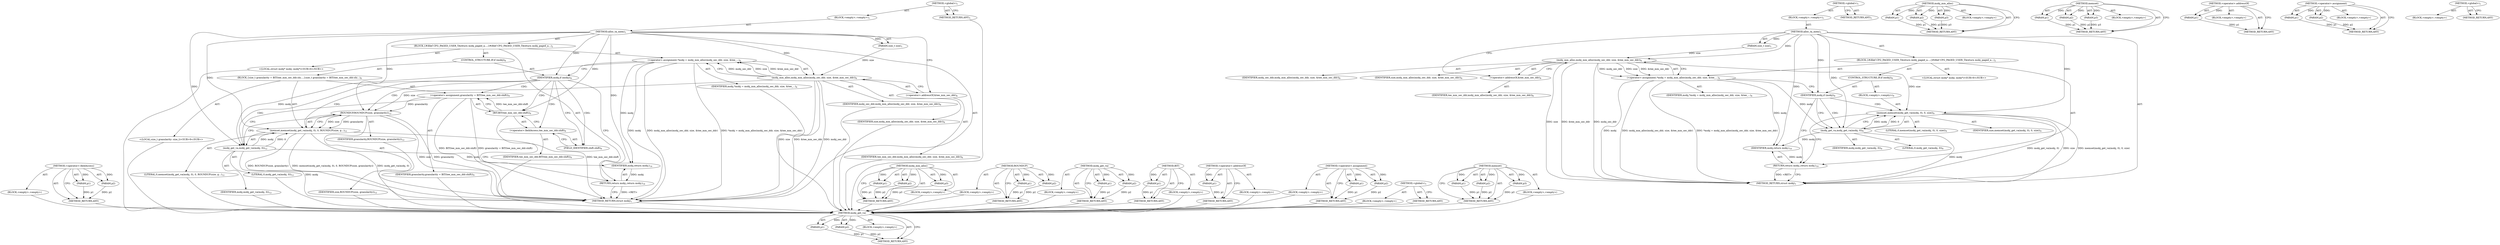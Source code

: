 digraph "memset" {
vulnerable_74 [label=<(METHOD,mobj_get_va)>];
vulnerable_75 [label=<(PARAM,p1)>];
vulnerable_76 [label=<(PARAM,p2)>];
vulnerable_77 [label=<(BLOCK,&lt;empty&gt;,&lt;empty&gt;)>];
vulnerable_78 [label=<(METHOD_RETURN,ANY)>];
vulnerable_6 [label=<(METHOD,&lt;global&gt;)<SUB>1</SUB>>];
vulnerable_7 [label=<(BLOCK,&lt;empty&gt;,&lt;empty&gt;)<SUB>1</SUB>>];
vulnerable_8 [label=<(METHOD,alloc_ta_mem)<SUB>1</SUB>>];
vulnerable_9 [label=<(PARAM,size_t size)<SUB>1</SUB>>];
vulnerable_10 [label=<(BLOCK,{
#ifdef CFG_PAGED_USER_TA
	return mobj_paged_a...,{
#ifdef CFG_PAGED_USER_TA
	return mobj_paged_a...)<SUB>2</SUB>>];
vulnerable_11 [label="<(LOCAL,struct mobj* mobj: mobj*)<SUB>6</SUB>>"];
vulnerable_12 [label=<(&lt;operator&gt;.assignment,*mobj = mobj_mm_alloc(mobj_sec_ddr, size, &amp;tee_...)<SUB>6</SUB>>];
vulnerable_13 [label=<(IDENTIFIER,mobj,*mobj = mobj_mm_alloc(mobj_sec_ddr, size, &amp;tee_...)<SUB>6</SUB>>];
vulnerable_14 [label=<(mobj_mm_alloc,mobj_mm_alloc(mobj_sec_ddr, size, &amp;tee_mm_sec_ddr))<SUB>6</SUB>>];
vulnerable_15 [label=<(IDENTIFIER,mobj_sec_ddr,mobj_mm_alloc(mobj_sec_ddr, size, &amp;tee_mm_sec_ddr))<SUB>6</SUB>>];
vulnerable_16 [label=<(IDENTIFIER,size,mobj_mm_alloc(mobj_sec_ddr, size, &amp;tee_mm_sec_ddr))<SUB>6</SUB>>];
vulnerable_17 [label=<(&lt;operator&gt;.addressOf,&amp;tee_mm_sec_ddr)<SUB>6</SUB>>];
vulnerable_18 [label=<(IDENTIFIER,tee_mm_sec_ddr,mobj_mm_alloc(mobj_sec_ddr, size, &amp;tee_mm_sec_ddr))<SUB>6</SUB>>];
vulnerable_19 [label=<(CONTROL_STRUCTURE,IF,if (mobj))<SUB>8</SUB>>];
vulnerable_20 [label=<(IDENTIFIER,mobj,if (mobj))<SUB>8</SUB>>];
vulnerable_21 [label=<(BLOCK,&lt;empty&gt;,&lt;empty&gt;)<SUB>9</SUB>>];
vulnerable_22 [label=<(memset,memset(mobj_get_va(mobj, 0), 0, size))<SUB>9</SUB>>];
vulnerable_23 [label=<(mobj_get_va,mobj_get_va(mobj, 0))<SUB>9</SUB>>];
vulnerable_24 [label=<(IDENTIFIER,mobj,mobj_get_va(mobj, 0))<SUB>9</SUB>>];
vulnerable_25 [label=<(LITERAL,0,mobj_get_va(mobj, 0))<SUB>9</SUB>>];
vulnerable_26 [label=<(LITERAL,0,memset(mobj_get_va(mobj, 0), 0, size))<SUB>9</SUB>>];
vulnerable_27 [label=<(IDENTIFIER,size,memset(mobj_get_va(mobj, 0), 0, size))<SUB>9</SUB>>];
vulnerable_28 [label=<(RETURN,return mobj;,return mobj;)<SUB>10</SUB>>];
vulnerable_29 [label=<(IDENTIFIER,mobj,return mobj;)<SUB>10</SUB>>];
vulnerable_30 [label=<(METHOD_RETURN,struct mobj)<SUB>1</SUB>>];
vulnerable_32 [label=<(METHOD_RETURN,ANY)<SUB>1</SUB>>];
vulnerable_58 [label=<(METHOD,mobj_mm_alloc)>];
vulnerable_59 [label=<(PARAM,p1)>];
vulnerable_60 [label=<(PARAM,p2)>];
vulnerable_61 [label=<(PARAM,p3)>];
vulnerable_62 [label=<(BLOCK,&lt;empty&gt;,&lt;empty&gt;)>];
vulnerable_63 [label=<(METHOD_RETURN,ANY)>];
vulnerable_68 [label=<(METHOD,memset)>];
vulnerable_69 [label=<(PARAM,p1)>];
vulnerable_70 [label=<(PARAM,p2)>];
vulnerable_71 [label=<(PARAM,p3)>];
vulnerable_72 [label=<(BLOCK,&lt;empty&gt;,&lt;empty&gt;)>];
vulnerable_73 [label=<(METHOD_RETURN,ANY)>];
vulnerable_64 [label=<(METHOD,&lt;operator&gt;.addressOf)>];
vulnerable_65 [label=<(PARAM,p1)>];
vulnerable_66 [label=<(BLOCK,&lt;empty&gt;,&lt;empty&gt;)>];
vulnerable_67 [label=<(METHOD_RETURN,ANY)>];
vulnerable_53 [label=<(METHOD,&lt;operator&gt;.assignment)>];
vulnerable_54 [label=<(PARAM,p1)>];
vulnerable_55 [label=<(PARAM,p2)>];
vulnerable_56 [label=<(BLOCK,&lt;empty&gt;,&lt;empty&gt;)>];
vulnerable_57 [label=<(METHOD_RETURN,ANY)>];
vulnerable_47 [label=<(METHOD,&lt;global&gt;)<SUB>1</SUB>>];
vulnerable_48 [label=<(BLOCK,&lt;empty&gt;,&lt;empty&gt;)>];
vulnerable_49 [label=<(METHOD_RETURN,ANY)>];
fixed_81 [label=<(METHOD,&lt;operator&gt;.fieldAccess)>];
fixed_82 [label=<(PARAM,p1)>];
fixed_83 [label=<(PARAM,p2)>];
fixed_84 [label=<(BLOCK,&lt;empty&gt;,&lt;empty&gt;)>];
fixed_85 [label=<(METHOD_RETURN,ANY)>];
fixed_6 [label=<(METHOD,&lt;global&gt;)<SUB>1</SUB>>];
fixed_7 [label=<(BLOCK,&lt;empty&gt;,&lt;empty&gt;)<SUB>1</SUB>>];
fixed_8 [label=<(METHOD,alloc_ta_mem)<SUB>1</SUB>>];
fixed_9 [label=<(PARAM,size_t size)<SUB>1</SUB>>];
fixed_10 [label=<(BLOCK,{
#ifdef CFG_PAGED_USER_TA
	return mobj_paged_a...,{
#ifdef CFG_PAGED_USER_TA
	return mobj_paged_a...)<SUB>2</SUB>>];
fixed_11 [label="<(LOCAL,struct mobj* mobj: mobj*)<SUB>6</SUB>>"];
fixed_12 [label=<(&lt;operator&gt;.assignment,*mobj = mobj_mm_alloc(mobj_sec_ddr, size, &amp;tee_...)<SUB>6</SUB>>];
fixed_13 [label=<(IDENTIFIER,mobj,*mobj = mobj_mm_alloc(mobj_sec_ddr, size, &amp;tee_...)<SUB>6</SUB>>];
fixed_14 [label=<(mobj_mm_alloc,mobj_mm_alloc(mobj_sec_ddr, size, &amp;tee_mm_sec_ddr))<SUB>6</SUB>>];
fixed_15 [label=<(IDENTIFIER,mobj_sec_ddr,mobj_mm_alloc(mobj_sec_ddr, size, &amp;tee_mm_sec_ddr))<SUB>6</SUB>>];
fixed_16 [label=<(IDENTIFIER,size,mobj_mm_alloc(mobj_sec_ddr, size, &amp;tee_mm_sec_ddr))<SUB>6</SUB>>];
fixed_17 [label=<(&lt;operator&gt;.addressOf,&amp;tee_mm_sec_ddr)<SUB>6</SUB>>];
fixed_18 [label=<(IDENTIFIER,tee_mm_sec_ddr,mobj_mm_alloc(mobj_sec_ddr, size, &amp;tee_mm_sec_ddr))<SUB>6</SUB>>];
fixed_19 [label=<(CONTROL_STRUCTURE,IF,if (mobj))<SUB>8</SUB>>];
fixed_20 [label=<(IDENTIFIER,mobj,if (mobj))<SUB>8</SUB>>];
fixed_21 [label=<(BLOCK,{
		size_t granularity = BIT(tee_mm_sec_ddr.shi...,{
		size_t granularity = BIT(tee_mm_sec_ddr.shi...)<SUB>8</SUB>>];
fixed_22 [label="<(LOCAL,size_t granularity: size_t)<SUB>9</SUB>>"];
fixed_23 [label=<(&lt;operator&gt;.assignment,granularity = BIT(tee_mm_sec_ddr.shift))<SUB>9</SUB>>];
fixed_24 [label=<(IDENTIFIER,granularity,granularity = BIT(tee_mm_sec_ddr.shift))<SUB>9</SUB>>];
fixed_25 [label=<(BIT,BIT(tee_mm_sec_ddr.shift))<SUB>9</SUB>>];
fixed_26 [label=<(&lt;operator&gt;.fieldAccess,tee_mm_sec_ddr.shift)<SUB>9</SUB>>];
fixed_27 [label=<(IDENTIFIER,tee_mm_sec_ddr,BIT(tee_mm_sec_ddr.shift))<SUB>9</SUB>>];
fixed_28 [label=<(FIELD_IDENTIFIER,shift,shift)<SUB>9</SUB>>];
fixed_29 [label=<(memset,memset(mobj_get_va(mobj, 0), 0, ROUNDUP(size, g...)<SUB>12</SUB>>];
fixed_30 [label=<(mobj_get_va,mobj_get_va(mobj, 0))<SUB>12</SUB>>];
fixed_31 [label=<(IDENTIFIER,mobj,mobj_get_va(mobj, 0))<SUB>12</SUB>>];
fixed_32 [label=<(LITERAL,0,mobj_get_va(mobj, 0))<SUB>12</SUB>>];
fixed_33 [label=<(LITERAL,0,memset(mobj_get_va(mobj, 0), 0, ROUNDUP(size, g...)<SUB>12</SUB>>];
fixed_34 [label=<(ROUNDUP,ROUNDUP(size, granularity))<SUB>12</SUB>>];
fixed_35 [label=<(IDENTIFIER,size,ROUNDUP(size, granularity))<SUB>12</SUB>>];
fixed_36 [label=<(IDENTIFIER,granularity,ROUNDUP(size, granularity))<SUB>12</SUB>>];
fixed_37 [label=<(RETURN,return mobj;,return mobj;)<SUB>14</SUB>>];
fixed_38 [label=<(IDENTIFIER,mobj,return mobj;)<SUB>14</SUB>>];
fixed_39 [label=<(METHOD_RETURN,struct mobj)<SUB>1</SUB>>];
fixed_41 [label=<(METHOD_RETURN,ANY)<SUB>1</SUB>>];
fixed_67 [label=<(METHOD,mobj_mm_alloc)>];
fixed_68 [label=<(PARAM,p1)>];
fixed_69 [label=<(PARAM,p2)>];
fixed_70 [label=<(PARAM,p3)>];
fixed_71 [label=<(BLOCK,&lt;empty&gt;,&lt;empty&gt;)>];
fixed_72 [label=<(METHOD_RETURN,ANY)>];
fixed_97 [label=<(METHOD,ROUNDUP)>];
fixed_98 [label=<(PARAM,p1)>];
fixed_99 [label=<(PARAM,p2)>];
fixed_100 [label=<(BLOCK,&lt;empty&gt;,&lt;empty&gt;)>];
fixed_101 [label=<(METHOD_RETURN,ANY)>];
fixed_92 [label=<(METHOD,mobj_get_va)>];
fixed_93 [label=<(PARAM,p1)>];
fixed_94 [label=<(PARAM,p2)>];
fixed_95 [label=<(BLOCK,&lt;empty&gt;,&lt;empty&gt;)>];
fixed_96 [label=<(METHOD_RETURN,ANY)>];
fixed_77 [label=<(METHOD,BIT)>];
fixed_78 [label=<(PARAM,p1)>];
fixed_79 [label=<(BLOCK,&lt;empty&gt;,&lt;empty&gt;)>];
fixed_80 [label=<(METHOD_RETURN,ANY)>];
fixed_73 [label=<(METHOD,&lt;operator&gt;.addressOf)>];
fixed_74 [label=<(PARAM,p1)>];
fixed_75 [label=<(BLOCK,&lt;empty&gt;,&lt;empty&gt;)>];
fixed_76 [label=<(METHOD_RETURN,ANY)>];
fixed_62 [label=<(METHOD,&lt;operator&gt;.assignment)>];
fixed_63 [label=<(PARAM,p1)>];
fixed_64 [label=<(PARAM,p2)>];
fixed_65 [label=<(BLOCK,&lt;empty&gt;,&lt;empty&gt;)>];
fixed_66 [label=<(METHOD_RETURN,ANY)>];
fixed_56 [label=<(METHOD,&lt;global&gt;)<SUB>1</SUB>>];
fixed_57 [label=<(BLOCK,&lt;empty&gt;,&lt;empty&gt;)>];
fixed_58 [label=<(METHOD_RETURN,ANY)>];
fixed_86 [label=<(METHOD,memset)>];
fixed_87 [label=<(PARAM,p1)>];
fixed_88 [label=<(PARAM,p2)>];
fixed_89 [label=<(PARAM,p3)>];
fixed_90 [label=<(BLOCK,&lt;empty&gt;,&lt;empty&gt;)>];
fixed_91 [label=<(METHOD_RETURN,ANY)>];
vulnerable_74 -> vulnerable_75  [key=0, label="AST: "];
vulnerable_74 -> vulnerable_75  [key=1, label="DDG: "];
vulnerable_74 -> vulnerable_77  [key=0, label="AST: "];
vulnerable_74 -> vulnerable_76  [key=0, label="AST: "];
vulnerable_74 -> vulnerable_76  [key=1, label="DDG: "];
vulnerable_74 -> vulnerable_78  [key=0, label="AST: "];
vulnerable_74 -> vulnerable_78  [key=1, label="CFG: "];
vulnerable_75 -> vulnerable_78  [key=0, label="DDG: p1"];
vulnerable_76 -> vulnerable_78  [key=0, label="DDG: p2"];
vulnerable_6 -> vulnerable_7  [key=0, label="AST: "];
vulnerable_6 -> vulnerable_32  [key=0, label="AST: "];
vulnerable_6 -> vulnerable_32  [key=1, label="CFG: "];
vulnerable_7 -> vulnerable_8  [key=0, label="AST: "];
vulnerable_8 -> vulnerable_9  [key=0, label="AST: "];
vulnerable_8 -> vulnerable_9  [key=1, label="DDG: "];
vulnerable_8 -> vulnerable_10  [key=0, label="AST: "];
vulnerable_8 -> vulnerable_30  [key=0, label="AST: "];
vulnerable_8 -> vulnerable_17  [key=0, label="CFG: "];
vulnerable_8 -> vulnerable_20  [key=0, label="DDG: "];
vulnerable_8 -> vulnerable_29  [key=0, label="DDG: "];
vulnerable_8 -> vulnerable_14  [key=0, label="DDG: "];
vulnerable_8 -> vulnerable_22  [key=0, label="DDG: "];
vulnerable_8 -> vulnerable_23  [key=0, label="DDG: "];
vulnerable_9 -> vulnerable_14  [key=0, label="DDG: size"];
vulnerable_10 -> vulnerable_11  [key=0, label="AST: "];
vulnerable_10 -> vulnerable_12  [key=0, label="AST: "];
vulnerable_10 -> vulnerable_19  [key=0, label="AST: "];
vulnerable_10 -> vulnerable_28  [key=0, label="AST: "];
vulnerable_12 -> vulnerable_13  [key=0, label="AST: "];
vulnerable_12 -> vulnerable_14  [key=0, label="AST: "];
vulnerable_12 -> vulnerable_20  [key=0, label="CFG: "];
vulnerable_12 -> vulnerable_30  [key=0, label="DDG: mobj"];
vulnerable_12 -> vulnerable_30  [key=1, label="DDG: mobj_mm_alloc(mobj_sec_ddr, size, &amp;tee_mm_sec_ddr)"];
vulnerable_12 -> vulnerable_30  [key=2, label="DDG: *mobj = mobj_mm_alloc(mobj_sec_ddr, size, &amp;tee_mm_sec_ddr)"];
vulnerable_12 -> vulnerable_29  [key=0, label="DDG: mobj"];
vulnerable_12 -> vulnerable_23  [key=0, label="DDG: mobj"];
vulnerable_14 -> vulnerable_15  [key=0, label="AST: "];
vulnerable_14 -> vulnerable_16  [key=0, label="AST: "];
vulnerable_14 -> vulnerable_17  [key=0, label="AST: "];
vulnerable_14 -> vulnerable_12  [key=0, label="CFG: "];
vulnerable_14 -> vulnerable_12  [key=1, label="DDG: mobj_sec_ddr"];
vulnerable_14 -> vulnerable_12  [key=2, label="DDG: size"];
vulnerable_14 -> vulnerable_12  [key=3, label="DDG: &amp;tee_mm_sec_ddr"];
vulnerable_14 -> vulnerable_30  [key=0, label="DDG: size"];
vulnerable_14 -> vulnerable_30  [key=1, label="DDG: &amp;tee_mm_sec_ddr"];
vulnerable_14 -> vulnerable_30  [key=2, label="DDG: mobj_sec_ddr"];
vulnerable_14 -> vulnerable_22  [key=0, label="DDG: size"];
vulnerable_17 -> vulnerable_18  [key=0, label="AST: "];
vulnerable_17 -> vulnerable_14  [key=0, label="CFG: "];
vulnerable_19 -> vulnerable_20  [key=0, label="AST: "];
vulnerable_19 -> vulnerable_21  [key=0, label="AST: "];
vulnerable_20 -> vulnerable_23  [key=0, label="CFG: "];
vulnerable_20 -> vulnerable_23  [key=1, label="CDG: "];
vulnerable_20 -> vulnerable_28  [key=0, label="CFG: "];
vulnerable_20 -> vulnerable_22  [key=0, label="CDG: "];
vulnerable_21 -> vulnerable_22  [key=0, label="AST: "];
vulnerable_22 -> vulnerable_23  [key=0, label="AST: "];
vulnerable_22 -> vulnerable_26  [key=0, label="AST: "];
vulnerable_22 -> vulnerable_27  [key=0, label="AST: "];
vulnerable_22 -> vulnerable_28  [key=0, label="CFG: "];
vulnerable_22 -> vulnerable_30  [key=0, label="DDG: mobj_get_va(mobj, 0)"];
vulnerable_22 -> vulnerable_30  [key=1, label="DDG: size"];
vulnerable_22 -> vulnerable_30  [key=2, label="DDG: memset(mobj_get_va(mobj, 0), 0, size)"];
vulnerable_23 -> vulnerable_24  [key=0, label="AST: "];
vulnerable_23 -> vulnerable_25  [key=0, label="AST: "];
vulnerable_23 -> vulnerable_22  [key=0, label="CFG: "];
vulnerable_23 -> vulnerable_22  [key=1, label="DDG: mobj"];
vulnerable_23 -> vulnerable_22  [key=2, label="DDG: 0"];
vulnerable_23 -> vulnerable_30  [key=0, label="DDG: mobj"];
vulnerable_23 -> vulnerable_29  [key=0, label="DDG: mobj"];
vulnerable_28 -> vulnerable_29  [key=0, label="AST: "];
vulnerable_28 -> vulnerable_30  [key=0, label="CFG: "];
vulnerable_28 -> vulnerable_30  [key=1, label="DDG: &lt;RET&gt;"];
vulnerable_29 -> vulnerable_28  [key=0, label="DDG: mobj"];
vulnerable_58 -> vulnerable_59  [key=0, label="AST: "];
vulnerable_58 -> vulnerable_59  [key=1, label="DDG: "];
vulnerable_58 -> vulnerable_62  [key=0, label="AST: "];
vulnerable_58 -> vulnerable_60  [key=0, label="AST: "];
vulnerable_58 -> vulnerable_60  [key=1, label="DDG: "];
vulnerable_58 -> vulnerable_63  [key=0, label="AST: "];
vulnerable_58 -> vulnerable_63  [key=1, label="CFG: "];
vulnerable_58 -> vulnerable_61  [key=0, label="AST: "];
vulnerable_58 -> vulnerable_61  [key=1, label="DDG: "];
vulnerable_59 -> vulnerable_63  [key=0, label="DDG: p1"];
vulnerable_60 -> vulnerable_63  [key=0, label="DDG: p2"];
vulnerable_61 -> vulnerable_63  [key=0, label="DDG: p3"];
vulnerable_68 -> vulnerable_69  [key=0, label="AST: "];
vulnerable_68 -> vulnerable_69  [key=1, label="DDG: "];
vulnerable_68 -> vulnerable_72  [key=0, label="AST: "];
vulnerable_68 -> vulnerable_70  [key=0, label="AST: "];
vulnerable_68 -> vulnerable_70  [key=1, label="DDG: "];
vulnerable_68 -> vulnerable_73  [key=0, label="AST: "];
vulnerable_68 -> vulnerable_73  [key=1, label="CFG: "];
vulnerable_68 -> vulnerable_71  [key=0, label="AST: "];
vulnerable_68 -> vulnerable_71  [key=1, label="DDG: "];
vulnerable_69 -> vulnerable_73  [key=0, label="DDG: p1"];
vulnerable_70 -> vulnerable_73  [key=0, label="DDG: p2"];
vulnerable_71 -> vulnerable_73  [key=0, label="DDG: p3"];
vulnerable_64 -> vulnerable_65  [key=0, label="AST: "];
vulnerable_64 -> vulnerable_65  [key=1, label="DDG: "];
vulnerable_64 -> vulnerable_66  [key=0, label="AST: "];
vulnerable_64 -> vulnerable_67  [key=0, label="AST: "];
vulnerable_64 -> vulnerable_67  [key=1, label="CFG: "];
vulnerable_65 -> vulnerable_67  [key=0, label="DDG: p1"];
vulnerable_53 -> vulnerable_54  [key=0, label="AST: "];
vulnerable_53 -> vulnerable_54  [key=1, label="DDG: "];
vulnerable_53 -> vulnerable_56  [key=0, label="AST: "];
vulnerable_53 -> vulnerable_55  [key=0, label="AST: "];
vulnerable_53 -> vulnerable_55  [key=1, label="DDG: "];
vulnerable_53 -> vulnerable_57  [key=0, label="AST: "];
vulnerable_53 -> vulnerable_57  [key=1, label="CFG: "];
vulnerable_54 -> vulnerable_57  [key=0, label="DDG: p1"];
vulnerable_55 -> vulnerable_57  [key=0, label="DDG: p2"];
vulnerable_47 -> vulnerable_48  [key=0, label="AST: "];
vulnerable_47 -> vulnerable_49  [key=0, label="AST: "];
vulnerable_47 -> vulnerable_49  [key=1, label="CFG: "];
fixed_81 -> fixed_82  [key=0, label="AST: "];
fixed_81 -> fixed_82  [key=1, label="DDG: "];
fixed_81 -> fixed_84  [key=0, label="AST: "];
fixed_81 -> fixed_83  [key=0, label="AST: "];
fixed_81 -> fixed_83  [key=1, label="DDG: "];
fixed_81 -> fixed_85  [key=0, label="AST: "];
fixed_81 -> fixed_85  [key=1, label="CFG: "];
fixed_82 -> fixed_85  [key=0, label="DDG: p1"];
fixed_83 -> fixed_85  [key=0, label="DDG: p2"];
fixed_84 -> vulnerable_74  [key=0];
fixed_85 -> vulnerable_74  [key=0];
fixed_6 -> fixed_7  [key=0, label="AST: "];
fixed_6 -> fixed_41  [key=0, label="AST: "];
fixed_6 -> fixed_41  [key=1, label="CFG: "];
fixed_7 -> fixed_8  [key=0, label="AST: "];
fixed_8 -> fixed_9  [key=0, label="AST: "];
fixed_8 -> fixed_9  [key=1, label="DDG: "];
fixed_8 -> fixed_10  [key=0, label="AST: "];
fixed_8 -> fixed_39  [key=0, label="AST: "];
fixed_8 -> fixed_17  [key=0, label="CFG: "];
fixed_8 -> fixed_20  [key=0, label="DDG: "];
fixed_8 -> fixed_38  [key=0, label="DDG: "];
fixed_8 -> fixed_14  [key=0, label="DDG: "];
fixed_8 -> fixed_29  [key=0, label="DDG: "];
fixed_8 -> fixed_25  [key=0, label="DDG: "];
fixed_8 -> fixed_30  [key=0, label="DDG: "];
fixed_8 -> fixed_34  [key=0, label="DDG: "];
fixed_9 -> fixed_14  [key=0, label="DDG: size"];
fixed_10 -> fixed_11  [key=0, label="AST: "];
fixed_10 -> fixed_12  [key=0, label="AST: "];
fixed_10 -> fixed_19  [key=0, label="AST: "];
fixed_10 -> fixed_37  [key=0, label="AST: "];
fixed_11 -> vulnerable_74  [key=0];
fixed_12 -> fixed_13  [key=0, label="AST: "];
fixed_12 -> fixed_14  [key=0, label="AST: "];
fixed_12 -> fixed_20  [key=0, label="CFG: "];
fixed_12 -> fixed_39  [key=0, label="DDG: mobj"];
fixed_12 -> fixed_39  [key=1, label="DDG: mobj_mm_alloc(mobj_sec_ddr, size, &amp;tee_mm_sec_ddr)"];
fixed_12 -> fixed_39  [key=2, label="DDG: *mobj = mobj_mm_alloc(mobj_sec_ddr, size, &amp;tee_mm_sec_ddr)"];
fixed_12 -> fixed_38  [key=0, label="DDG: mobj"];
fixed_12 -> fixed_30  [key=0, label="DDG: mobj"];
fixed_13 -> vulnerable_74  [key=0];
fixed_14 -> fixed_15  [key=0, label="AST: "];
fixed_14 -> fixed_16  [key=0, label="AST: "];
fixed_14 -> fixed_17  [key=0, label="AST: "];
fixed_14 -> fixed_12  [key=0, label="CFG: "];
fixed_14 -> fixed_12  [key=1, label="DDG: mobj_sec_ddr"];
fixed_14 -> fixed_12  [key=2, label="DDG: size"];
fixed_14 -> fixed_12  [key=3, label="DDG: &amp;tee_mm_sec_ddr"];
fixed_14 -> fixed_39  [key=0, label="DDG: size"];
fixed_14 -> fixed_39  [key=1, label="DDG: &amp;tee_mm_sec_ddr"];
fixed_14 -> fixed_39  [key=2, label="DDG: mobj_sec_ddr"];
fixed_14 -> fixed_34  [key=0, label="DDG: size"];
fixed_15 -> vulnerable_74  [key=0];
fixed_16 -> vulnerable_74  [key=0];
fixed_17 -> fixed_18  [key=0, label="AST: "];
fixed_17 -> fixed_14  [key=0, label="CFG: "];
fixed_18 -> vulnerable_74  [key=0];
fixed_19 -> fixed_20  [key=0, label="AST: "];
fixed_19 -> fixed_21  [key=0, label="AST: "];
fixed_20 -> fixed_28  [key=0, label="CFG: "];
fixed_20 -> fixed_28  [key=1, label="CDG: "];
fixed_20 -> fixed_37  [key=0, label="CFG: "];
fixed_20 -> fixed_30  [key=0, label="CDG: "];
fixed_20 -> fixed_29  [key=0, label="CDG: "];
fixed_20 -> fixed_34  [key=0, label="CDG: "];
fixed_20 -> fixed_26  [key=0, label="CDG: "];
fixed_20 -> fixed_23  [key=0, label="CDG: "];
fixed_20 -> fixed_25  [key=0, label="CDG: "];
fixed_21 -> fixed_22  [key=0, label="AST: "];
fixed_21 -> fixed_23  [key=0, label="AST: "];
fixed_21 -> fixed_29  [key=0, label="AST: "];
fixed_22 -> vulnerable_74  [key=0];
fixed_23 -> fixed_24  [key=0, label="AST: "];
fixed_23 -> fixed_25  [key=0, label="AST: "];
fixed_23 -> fixed_30  [key=0, label="CFG: "];
fixed_23 -> fixed_39  [key=0, label="DDG: BIT(tee_mm_sec_ddr.shift)"];
fixed_23 -> fixed_39  [key=1, label="DDG: granularity = BIT(tee_mm_sec_ddr.shift)"];
fixed_23 -> fixed_34  [key=0, label="DDG: granularity"];
fixed_24 -> vulnerable_74  [key=0];
fixed_25 -> fixed_26  [key=0, label="AST: "];
fixed_25 -> fixed_23  [key=0, label="CFG: "];
fixed_25 -> fixed_23  [key=1, label="DDG: tee_mm_sec_ddr.shift"];
fixed_25 -> fixed_39  [key=0, label="DDG: tee_mm_sec_ddr.shift"];
fixed_26 -> fixed_27  [key=0, label="AST: "];
fixed_26 -> fixed_28  [key=0, label="AST: "];
fixed_26 -> fixed_25  [key=0, label="CFG: "];
fixed_27 -> vulnerable_74  [key=0];
fixed_28 -> fixed_26  [key=0, label="CFG: "];
fixed_29 -> fixed_30  [key=0, label="AST: "];
fixed_29 -> fixed_33  [key=0, label="AST: "];
fixed_29 -> fixed_34  [key=0, label="AST: "];
fixed_29 -> fixed_37  [key=0, label="CFG: "];
fixed_29 -> fixed_39  [key=0, label="DDG: mobj_get_va(mobj, 0)"];
fixed_29 -> fixed_39  [key=1, label="DDG: ROUNDUP(size, granularity)"];
fixed_29 -> fixed_39  [key=2, label="DDG: memset(mobj_get_va(mobj, 0), 0, ROUNDUP(size, granularity))"];
fixed_30 -> fixed_31  [key=0, label="AST: "];
fixed_30 -> fixed_32  [key=0, label="AST: "];
fixed_30 -> fixed_34  [key=0, label="CFG: "];
fixed_30 -> fixed_39  [key=0, label="DDG: mobj"];
fixed_30 -> fixed_38  [key=0, label="DDG: mobj"];
fixed_30 -> fixed_29  [key=0, label="DDG: mobj"];
fixed_30 -> fixed_29  [key=1, label="DDG: 0"];
fixed_31 -> vulnerable_74  [key=0];
fixed_32 -> vulnerable_74  [key=0];
fixed_33 -> vulnerable_74  [key=0];
fixed_34 -> fixed_35  [key=0, label="AST: "];
fixed_34 -> fixed_36  [key=0, label="AST: "];
fixed_34 -> fixed_29  [key=0, label="CFG: "];
fixed_34 -> fixed_29  [key=1, label="DDG: size"];
fixed_34 -> fixed_29  [key=2, label="DDG: granularity"];
fixed_34 -> fixed_39  [key=0, label="DDG: size"];
fixed_34 -> fixed_39  [key=1, label="DDG: granularity"];
fixed_35 -> vulnerable_74  [key=0];
fixed_36 -> vulnerable_74  [key=0];
fixed_37 -> fixed_38  [key=0, label="AST: "];
fixed_37 -> fixed_39  [key=0, label="CFG: "];
fixed_37 -> fixed_39  [key=1, label="DDG: &lt;RET&gt;"];
fixed_38 -> fixed_37  [key=0, label="DDG: mobj"];
fixed_39 -> vulnerable_74  [key=0];
fixed_41 -> vulnerable_74  [key=0];
fixed_67 -> fixed_68  [key=0, label="AST: "];
fixed_67 -> fixed_68  [key=1, label="DDG: "];
fixed_67 -> fixed_71  [key=0, label="AST: "];
fixed_67 -> fixed_69  [key=0, label="AST: "];
fixed_67 -> fixed_69  [key=1, label="DDG: "];
fixed_67 -> fixed_72  [key=0, label="AST: "];
fixed_67 -> fixed_72  [key=1, label="CFG: "];
fixed_67 -> fixed_70  [key=0, label="AST: "];
fixed_67 -> fixed_70  [key=1, label="DDG: "];
fixed_68 -> fixed_72  [key=0, label="DDG: p1"];
fixed_69 -> fixed_72  [key=0, label="DDG: p2"];
fixed_70 -> fixed_72  [key=0, label="DDG: p3"];
fixed_71 -> vulnerable_74  [key=0];
fixed_72 -> vulnerable_74  [key=0];
fixed_97 -> fixed_98  [key=0, label="AST: "];
fixed_97 -> fixed_98  [key=1, label="DDG: "];
fixed_97 -> fixed_100  [key=0, label="AST: "];
fixed_97 -> fixed_99  [key=0, label="AST: "];
fixed_97 -> fixed_99  [key=1, label="DDG: "];
fixed_97 -> fixed_101  [key=0, label="AST: "];
fixed_97 -> fixed_101  [key=1, label="CFG: "];
fixed_98 -> fixed_101  [key=0, label="DDG: p1"];
fixed_99 -> fixed_101  [key=0, label="DDG: p2"];
fixed_100 -> vulnerable_74  [key=0];
fixed_101 -> vulnerable_74  [key=0];
fixed_92 -> fixed_93  [key=0, label="AST: "];
fixed_92 -> fixed_93  [key=1, label="DDG: "];
fixed_92 -> fixed_95  [key=0, label="AST: "];
fixed_92 -> fixed_94  [key=0, label="AST: "];
fixed_92 -> fixed_94  [key=1, label="DDG: "];
fixed_92 -> fixed_96  [key=0, label="AST: "];
fixed_92 -> fixed_96  [key=1, label="CFG: "];
fixed_93 -> fixed_96  [key=0, label="DDG: p1"];
fixed_94 -> fixed_96  [key=0, label="DDG: p2"];
fixed_95 -> vulnerable_74  [key=0];
fixed_96 -> vulnerable_74  [key=0];
fixed_77 -> fixed_78  [key=0, label="AST: "];
fixed_77 -> fixed_78  [key=1, label="DDG: "];
fixed_77 -> fixed_79  [key=0, label="AST: "];
fixed_77 -> fixed_80  [key=0, label="AST: "];
fixed_77 -> fixed_80  [key=1, label="CFG: "];
fixed_78 -> fixed_80  [key=0, label="DDG: p1"];
fixed_79 -> vulnerable_74  [key=0];
fixed_80 -> vulnerable_74  [key=0];
fixed_73 -> fixed_74  [key=0, label="AST: "];
fixed_73 -> fixed_74  [key=1, label="DDG: "];
fixed_73 -> fixed_75  [key=0, label="AST: "];
fixed_73 -> fixed_76  [key=0, label="AST: "];
fixed_73 -> fixed_76  [key=1, label="CFG: "];
fixed_74 -> fixed_76  [key=0, label="DDG: p1"];
fixed_75 -> vulnerable_74  [key=0];
fixed_76 -> vulnerable_74  [key=0];
fixed_62 -> fixed_63  [key=0, label="AST: "];
fixed_62 -> fixed_63  [key=1, label="DDG: "];
fixed_62 -> fixed_65  [key=0, label="AST: "];
fixed_62 -> fixed_64  [key=0, label="AST: "];
fixed_62 -> fixed_64  [key=1, label="DDG: "];
fixed_62 -> fixed_66  [key=0, label="AST: "];
fixed_62 -> fixed_66  [key=1, label="CFG: "];
fixed_63 -> fixed_66  [key=0, label="DDG: p1"];
fixed_64 -> fixed_66  [key=0, label="DDG: p2"];
fixed_65 -> vulnerable_74  [key=0];
fixed_66 -> vulnerable_74  [key=0];
fixed_56 -> fixed_57  [key=0, label="AST: "];
fixed_56 -> fixed_58  [key=0, label="AST: "];
fixed_56 -> fixed_58  [key=1, label="CFG: "];
fixed_57 -> vulnerable_74  [key=0];
fixed_58 -> vulnerable_74  [key=0];
fixed_86 -> fixed_87  [key=0, label="AST: "];
fixed_86 -> fixed_87  [key=1, label="DDG: "];
fixed_86 -> fixed_90  [key=0, label="AST: "];
fixed_86 -> fixed_88  [key=0, label="AST: "];
fixed_86 -> fixed_88  [key=1, label="DDG: "];
fixed_86 -> fixed_91  [key=0, label="AST: "];
fixed_86 -> fixed_91  [key=1, label="CFG: "];
fixed_86 -> fixed_89  [key=0, label="AST: "];
fixed_86 -> fixed_89  [key=1, label="DDG: "];
fixed_87 -> fixed_91  [key=0, label="DDG: p1"];
fixed_88 -> fixed_91  [key=0, label="DDG: p2"];
fixed_89 -> fixed_91  [key=0, label="DDG: p3"];
fixed_90 -> vulnerable_74  [key=0];
fixed_91 -> vulnerable_74  [key=0];
}
